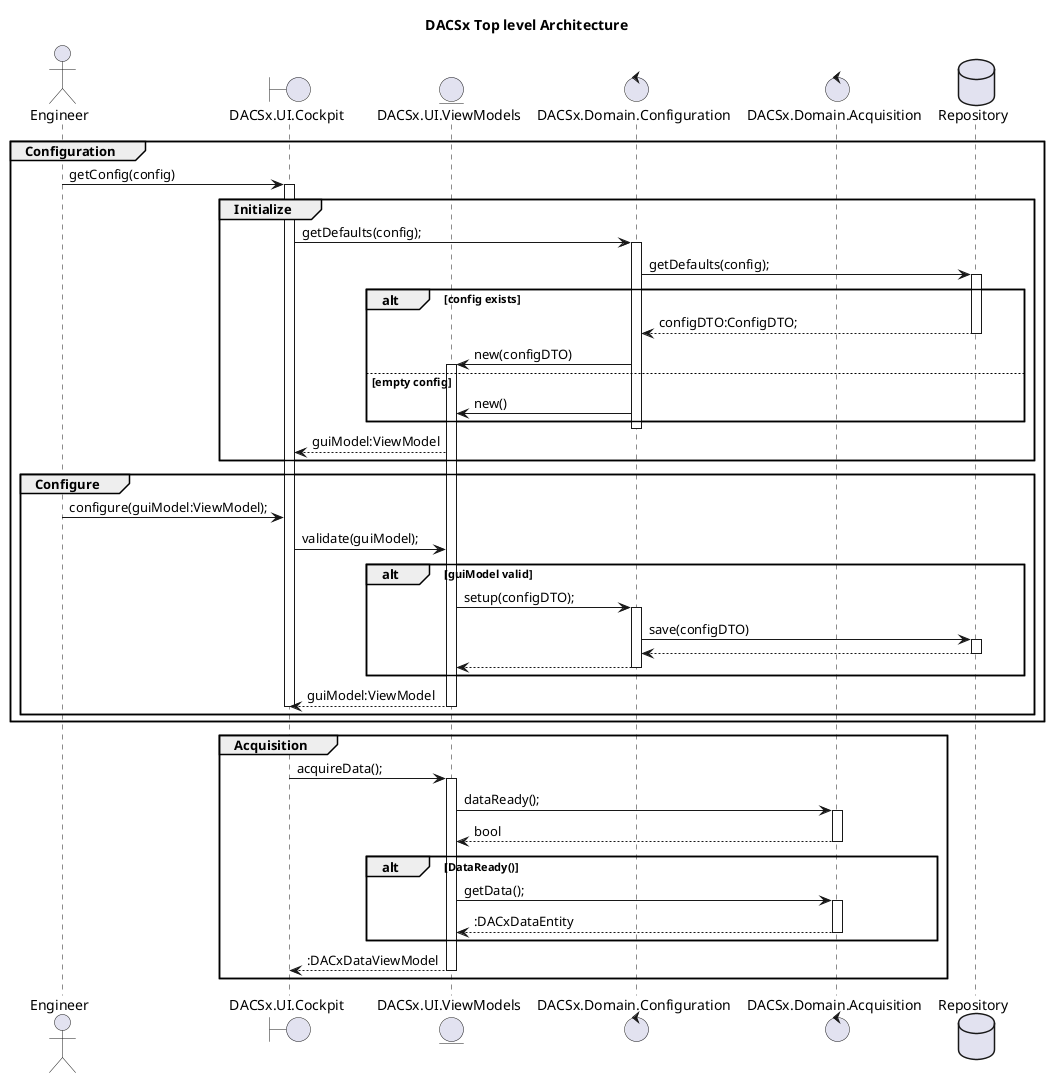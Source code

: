 @startuml

title DACSx Top level Architecture

actor Engineer
boundary "DACSx.UI.Cockpit" as GUI
entity "DACSx.UI.ViewModels" as vmod
control "DACSx.Domain.Configuration" as config
control "DACSx.Domain.Acquisition" as acq
database Repository as repo

group Configuration
    Engineer->GUI : getConfig(config)
    activate GUI
group Initialize
    GUI->config : getDefaults(config);
    activate config
    config->repo : getDefaults(config);
    activate repo
    alt config exists
    return configDTO:ConfigDTO;
    config ->vmod: new(configDTO)
    activate vmod
    else empty config
    config->vmod: new()
    end
    deactivate config
    vmod -->GUI: guiModel:ViewModel
end
group Configure
    Engineer->GUI : configure(guiModel:ViewModel);
    GUI->vmod : validate(guiModel);
    alt guiModel valid
        vmod->config : setup(configDTO);
        activate config
        config ->repo: save(configDTO)
        activate repo
        return
        return
    end
    vmod -->GUI: guiModel:ViewModel
    deactivate vmod
    deactivate GUI
end
end

group Acquisition
    GUI->vmod : acquireData();
    activate vmod
    vmod->acq : dataReady();
    activate acq
    return bool
    alt DataReady()
        vmod->acq : getData();
        activate acq
        return :DACxDataEntity
        end
    vmod-->GUI : :DACxDataViewModel
    deactivate vmod
end


@enduml
